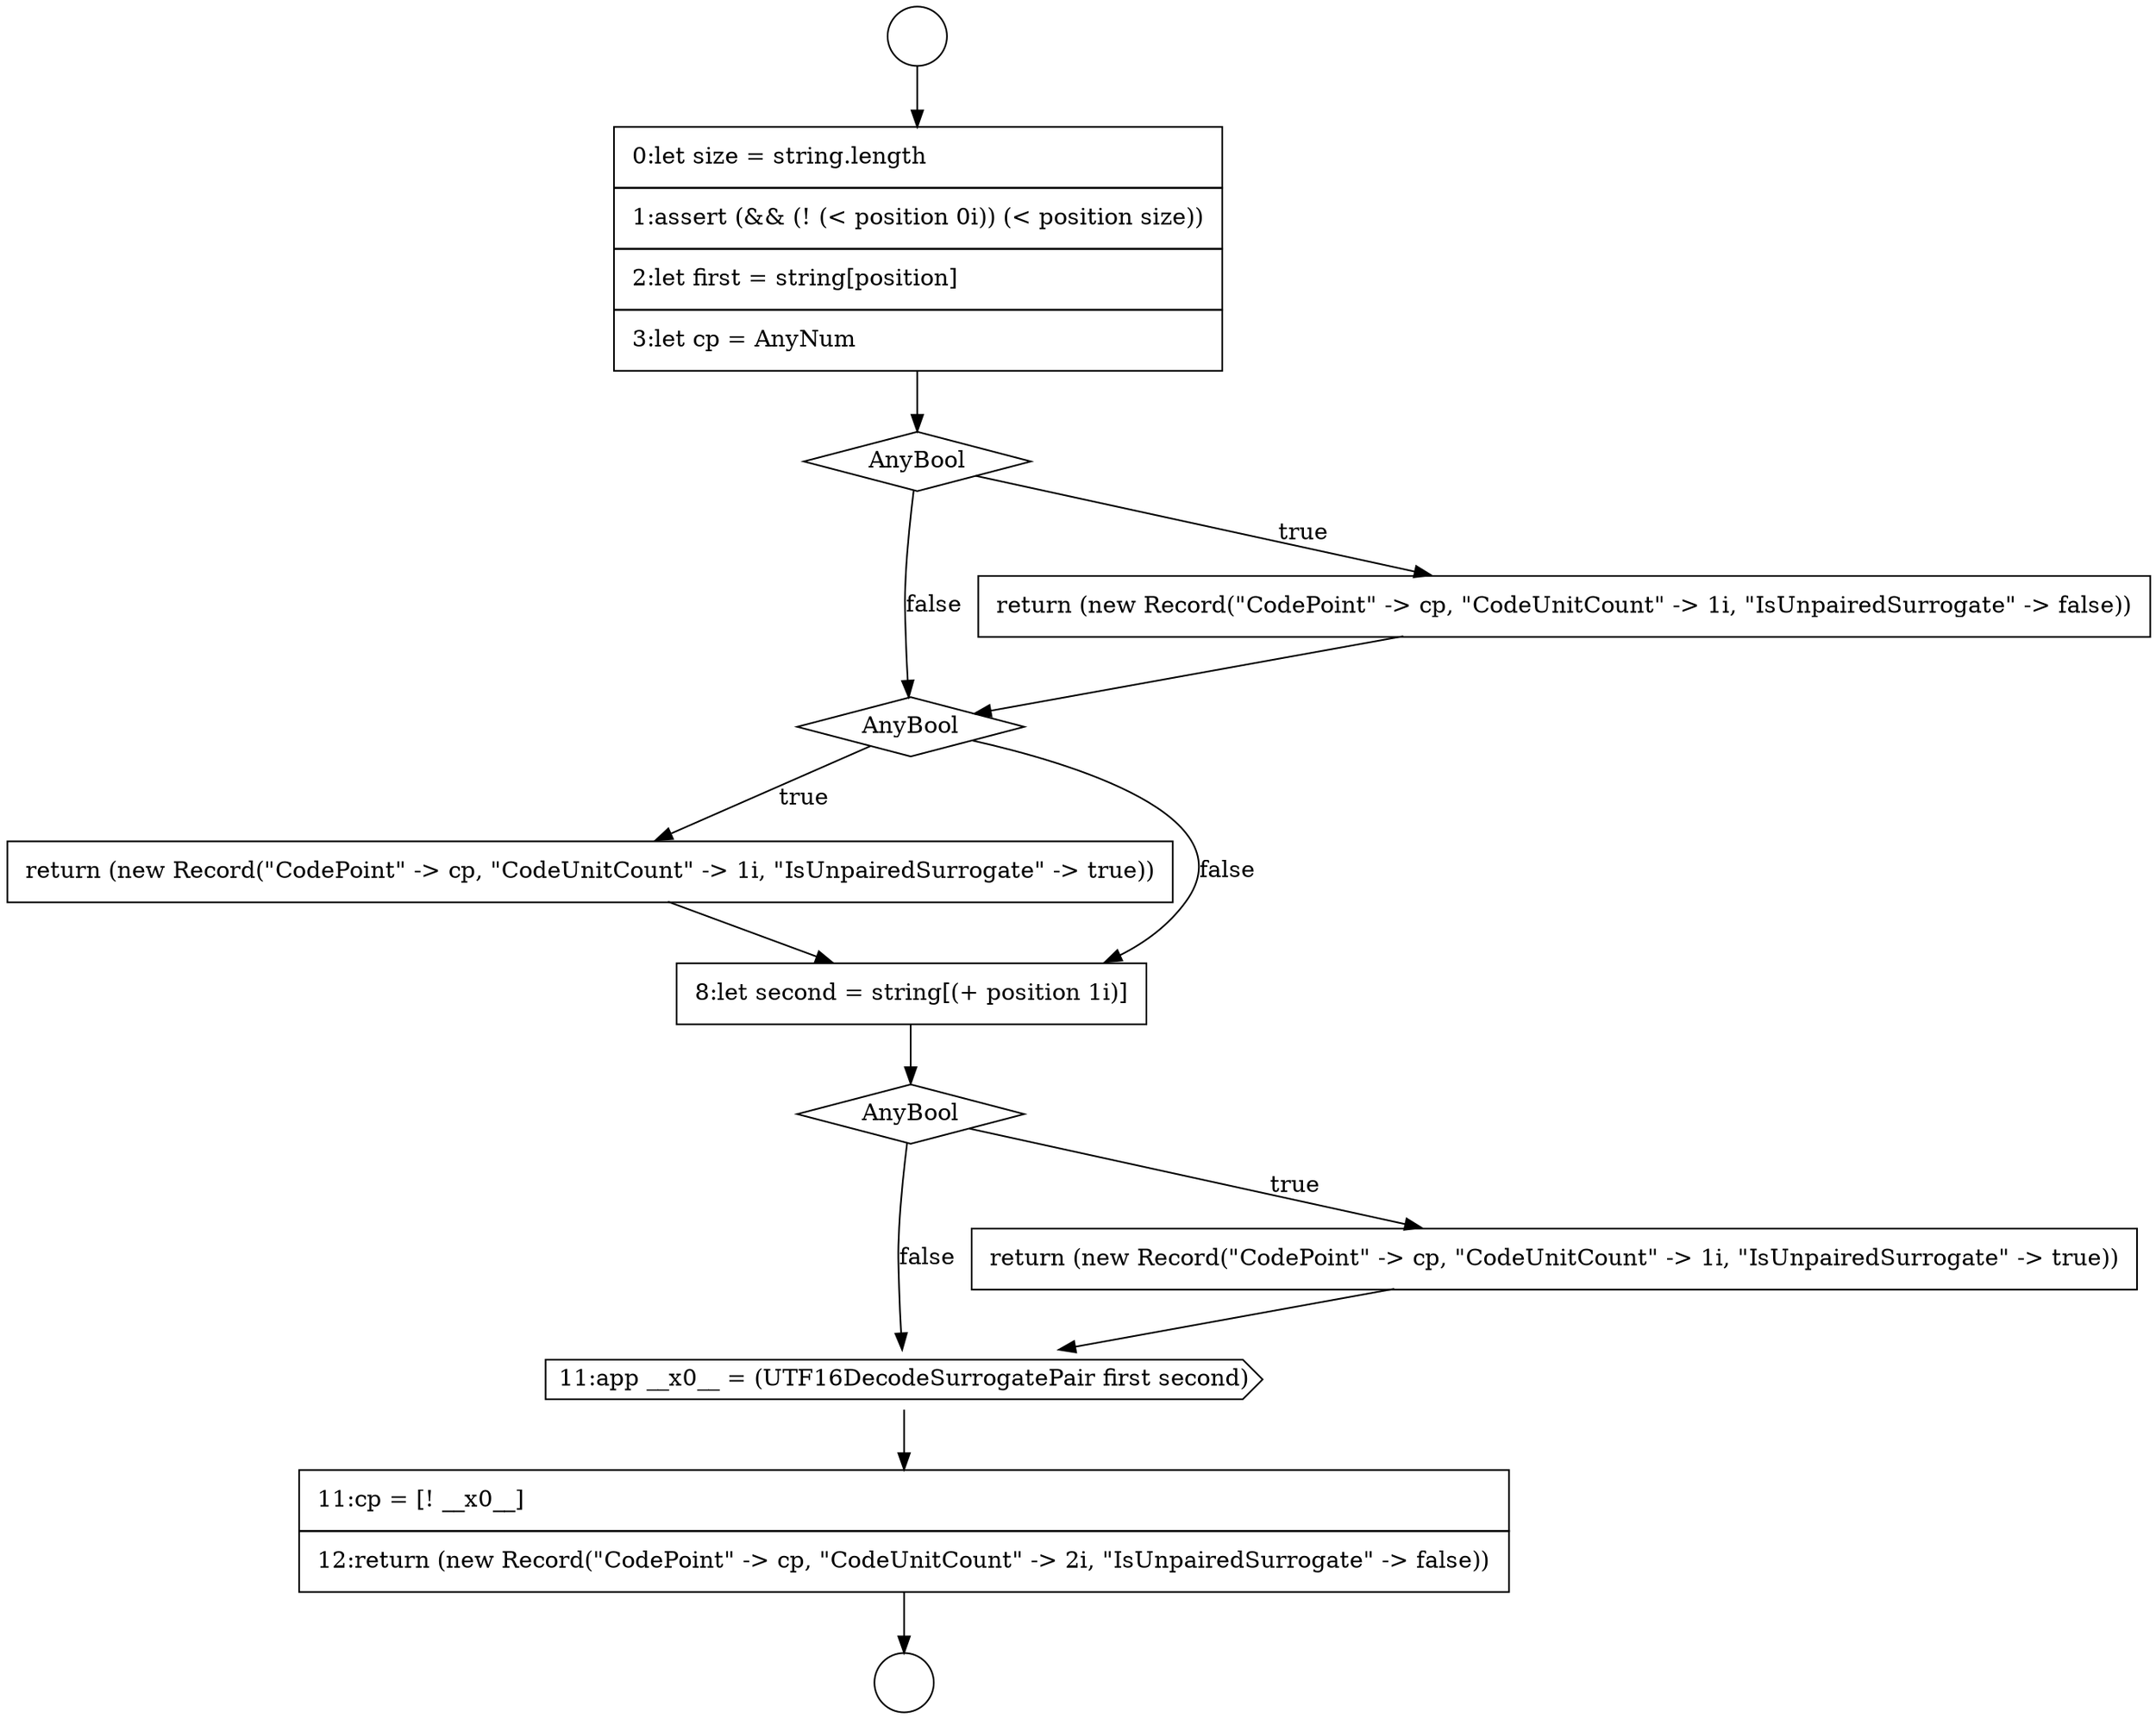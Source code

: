 digraph {
  node0 [shape=circle label=" " color="black" fillcolor="white" style=filled]
  node5 [shape=diamond, label=<<font color="black">AnyBool</font>> color="black" fillcolor="white" style=filled]
  node10 [shape=cds, label=<<font color="black">11:app __x0__ = (UTF16DecodeSurrogatePair first second)</font>> color="black" fillcolor="white" style=filled]
  node1 [shape=circle label=" " color="black" fillcolor="white" style=filled]
  node6 [shape=none, margin=0, label=<<font color="black">
    <table border="0" cellborder="1" cellspacing="0" cellpadding="10">
      <tr><td align="left">return (new Record(&quot;CodePoint&quot; -&gt; cp, &quot;CodeUnitCount&quot; -&gt; 1i, &quot;IsUnpairedSurrogate&quot; -&gt; true))</td></tr>
    </table>
  </font>> color="black" fillcolor="white" style=filled]
  node9 [shape=none, margin=0, label=<<font color="black">
    <table border="0" cellborder="1" cellspacing="0" cellpadding="10">
      <tr><td align="left">return (new Record(&quot;CodePoint&quot; -&gt; cp, &quot;CodeUnitCount&quot; -&gt; 1i, &quot;IsUnpairedSurrogate&quot; -&gt; true))</td></tr>
    </table>
  </font>> color="black" fillcolor="white" style=filled]
  node2 [shape=none, margin=0, label=<<font color="black">
    <table border="0" cellborder="1" cellspacing="0" cellpadding="10">
      <tr><td align="left">0:let size = string.length</td></tr>
      <tr><td align="left">1:assert (&amp;&amp; (! (&lt; position 0i)) (&lt; position size))</td></tr>
      <tr><td align="left">2:let first = string[position]</td></tr>
      <tr><td align="left">3:let cp = AnyNum</td></tr>
    </table>
  </font>> color="black" fillcolor="white" style=filled]
  node7 [shape=none, margin=0, label=<<font color="black">
    <table border="0" cellborder="1" cellspacing="0" cellpadding="10">
      <tr><td align="left">8:let second = string[(+ position 1i)]</td></tr>
    </table>
  </font>> color="black" fillcolor="white" style=filled]
  node3 [shape=diamond, label=<<font color="black">AnyBool</font>> color="black" fillcolor="white" style=filled]
  node11 [shape=none, margin=0, label=<<font color="black">
    <table border="0" cellborder="1" cellspacing="0" cellpadding="10">
      <tr><td align="left">11:cp = [! __x0__]</td></tr>
      <tr><td align="left">12:return (new Record(&quot;CodePoint&quot; -&gt; cp, &quot;CodeUnitCount&quot; -&gt; 2i, &quot;IsUnpairedSurrogate&quot; -&gt; false))</td></tr>
    </table>
  </font>> color="black" fillcolor="white" style=filled]
  node8 [shape=diamond, label=<<font color="black">AnyBool</font>> color="black" fillcolor="white" style=filled]
  node4 [shape=none, margin=0, label=<<font color="black">
    <table border="0" cellborder="1" cellspacing="0" cellpadding="10">
      <tr><td align="left">return (new Record(&quot;CodePoint&quot; -&gt; cp, &quot;CodeUnitCount&quot; -&gt; 1i, &quot;IsUnpairedSurrogate&quot; -&gt; false))</td></tr>
    </table>
  </font>> color="black" fillcolor="white" style=filled]
  node7 -> node8 [ color="black"]
  node0 -> node2 [ color="black"]
  node6 -> node7 [ color="black"]
  node9 -> node10 [ color="black"]
  node11 -> node1 [ color="black"]
  node10 -> node11 [ color="black"]
  node4 -> node5 [ color="black"]
  node5 -> node6 [label=<<font color="black">true</font>> color="black"]
  node5 -> node7 [label=<<font color="black">false</font>> color="black"]
  node8 -> node9 [label=<<font color="black">true</font>> color="black"]
  node8 -> node10 [label=<<font color="black">false</font>> color="black"]
  node2 -> node3 [ color="black"]
  node3 -> node4 [label=<<font color="black">true</font>> color="black"]
  node3 -> node5 [label=<<font color="black">false</font>> color="black"]
}
